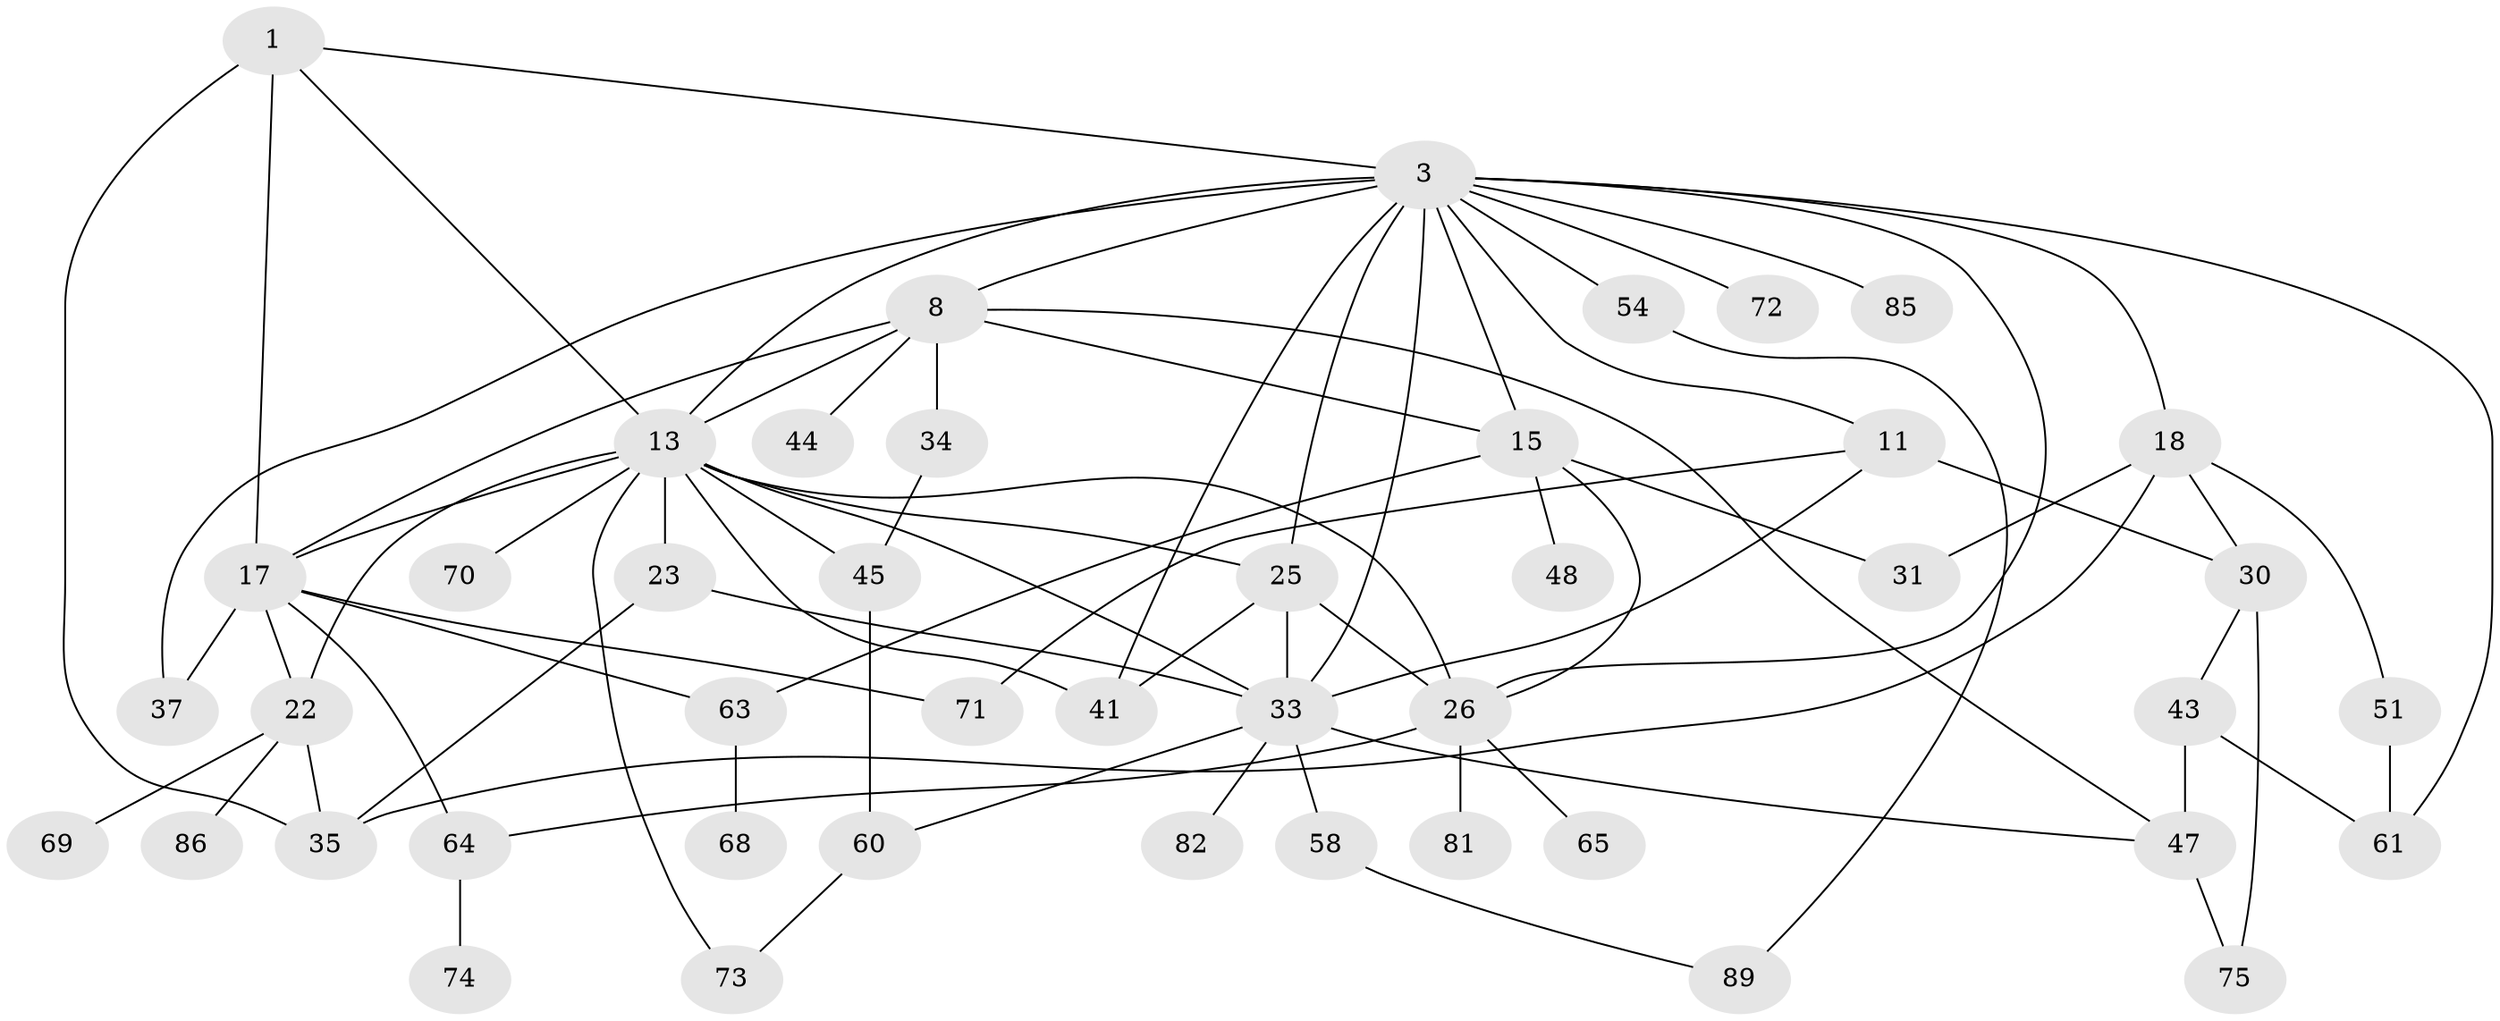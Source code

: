 // original degree distribution, {4: 0.13186813186813187, 6: 0.04395604395604396, 8: 0.01098901098901099, 3: 0.2967032967032967, 7: 0.01098901098901099, 2: 0.24175824175824176, 9: 0.01098901098901099, 5: 0.06593406593406594, 1: 0.18681318681318682}
// Generated by graph-tools (version 1.1) at 2025/13/03/09/25 04:13:35]
// undirected, 45 vertices, 78 edges
graph export_dot {
graph [start="1"]
  node [color=gray90,style=filled];
  1 [super="+2"];
  3 [super="+20+6+4+14"];
  8 [super="+12"];
  11 [super="+21"];
  13 [super="+42+27+16+24"];
  15 [super="+36"];
  17 [super="+79+39"];
  18;
  22 [super="+76"];
  23 [super="+59"];
  25 [super="+52+80"];
  26 [super="+28+55+29"];
  30;
  31;
  33 [super="+38+53"];
  34;
  35 [super="+83"];
  37 [super="+62"];
  41 [super="+50"];
  43 [super="+84"];
  44;
  45;
  47 [super="+66"];
  48;
  51;
  54;
  58 [super="+77"];
  60;
  61;
  63;
  64;
  65;
  68;
  69;
  70;
  71;
  72;
  73;
  74;
  75;
  81;
  82;
  85;
  86;
  89;
  1 -- 13 [weight=4];
  1 -- 3 [weight=2];
  1 -- 35;
  1 -- 17;
  3 -- 18;
  3 -- 25;
  3 -- 37 [weight=2];
  3 -- 8;
  3 -- 41;
  3 -- 72;
  3 -- 11 [weight=2];
  3 -- 85;
  3 -- 61;
  3 -- 33;
  3 -- 54;
  3 -- 13;
  3 -- 15;
  3 -- 26;
  8 -- 15;
  8 -- 44;
  8 -- 47 [weight=2];
  8 -- 13 [weight=2];
  8 -- 17;
  8 -- 34;
  11 -- 33;
  11 -- 71;
  11 -- 30;
  13 -- 26;
  13 -- 73;
  13 -- 70;
  13 -- 45;
  13 -- 22;
  13 -- 23;
  13 -- 25;
  13 -- 41;
  13 -- 33;
  13 -- 17;
  15 -- 31;
  15 -- 26;
  15 -- 48;
  15 -- 63;
  17 -- 64;
  17 -- 63;
  17 -- 22;
  17 -- 71;
  17 -- 37;
  18 -- 30;
  18 -- 35;
  18 -- 51;
  18 -- 31;
  22 -- 69;
  22 -- 86;
  22 -- 35;
  23 -- 33;
  23 -- 35;
  25 -- 41;
  25 -- 26 [weight=2];
  25 -- 33;
  26 -- 65;
  26 -- 81;
  26 -- 64;
  30 -- 43;
  30 -- 75;
  33 -- 82;
  33 -- 58;
  33 -- 60;
  33 -- 47;
  34 -- 45;
  43 -- 61;
  43 -- 47;
  45 -- 60;
  47 -- 75;
  51 -- 61;
  54 -- 89;
  58 -- 89;
  60 -- 73;
  63 -- 68;
  64 -- 74;
}

